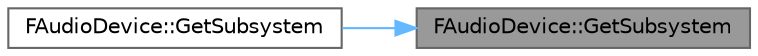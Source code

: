 digraph "FAudioDevice::GetSubsystem"
{
 // INTERACTIVE_SVG=YES
 // LATEX_PDF_SIZE
  bgcolor="transparent";
  edge [fontname=Helvetica,fontsize=10,labelfontname=Helvetica,labelfontsize=10];
  node [fontname=Helvetica,fontsize=10,shape=box,height=0.2,width=0.4];
  rankdir="RL";
  Node1 [id="Node000001",label="FAudioDevice::GetSubsystem",height=0.2,width=0.4,color="gray40", fillcolor="grey60", style="filled", fontcolor="black",tooltip="Get a Subsystem of specified type."];
  Node1 -> Node2 [id="edge1_Node000001_Node000002",dir="back",color="steelblue1",style="solid",tooltip=" "];
  Node2 [id="Node000002",label="FAudioDevice::GetSubsystem",height=0.2,width=0.4,color="grey40", fillcolor="white", style="filled",URL="$d7/db1/classFAudioDevice.html#a6b2dd59ff754d2aad762845bc348ea95",tooltip="Get a Subsystem of specified type from the provided AudioDeviceHandle returns nullptr if the Subsyste..."];
}
